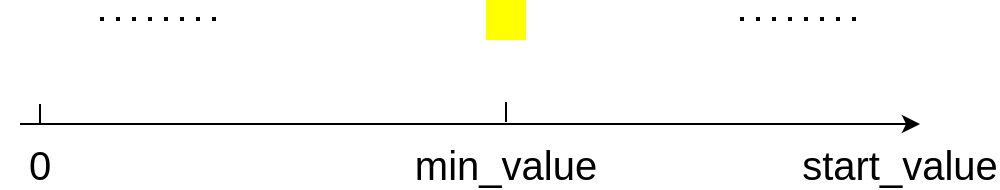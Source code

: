 <mxfile version="15.1.0" type="github">
  <diagram id="AEQYp4O1t-IQ-jwBRmct" name="Page-1">
    <mxGraphModel dx="782" dy="468" grid="1" gridSize="10" guides="1" tooltips="1" connect="1" arrows="1" fold="1" page="1" pageScale="1" pageWidth="850" pageHeight="1100" math="0" shadow="0">
      <root>
        <mxCell id="0" />
        <mxCell id="1" parent="0" />
        <mxCell id="IQzbp1bgOjGsrtWS4UyJ-2" value="" style="endArrow=classic;html=1;fontColor=#FF0000;rounded=0;jumpStyle=none;" edge="1" parent="1">
          <mxGeometry width="50" height="50" relative="1" as="geometry">
            <mxPoint x="50" y="360" as="sourcePoint" />
            <mxPoint x="500" y="360" as="targetPoint" />
          </mxGeometry>
        </mxCell>
        <mxCell id="IQzbp1bgOjGsrtWS4UyJ-3" value="" style="shape=image;html=1;verticalAlign=top;verticalLabelPosition=bottom;labelBackgroundColor=#ffffff;imageAspect=0;aspect=fixed;image=https://cdn1.iconfinder.com/data/icons/silk2/cross.png;sketch=0;fontColor=#FF0000;" vertex="1" parent="1">
          <mxGeometry x="160" y="300" width="16" height="16" as="geometry" />
        </mxCell>
        <mxCell id="IQzbp1bgOjGsrtWS4UyJ-5" value="" style="shape=image;html=1;verticalAlign=top;verticalLabelPosition=bottom;labelBackgroundColor=#ffffff;imageAspect=0;aspect=fixed;image=https://cdn1.iconfinder.com/data/icons/silk2/cross.png;sketch=0;fontColor=#FF0000;" vertex="1" parent="1">
          <mxGeometry x="190" y="300" width="16" height="16" as="geometry" />
        </mxCell>
        <mxCell id="IQzbp1bgOjGsrtWS4UyJ-6" value="" style="shape=image;html=1;verticalAlign=top;verticalLabelPosition=bottom;labelBackgroundColor=#ffffff;imageAspect=0;aspect=fixed;image=https://cdn1.iconfinder.com/data/icons/silk2/cross.png;sketch=0;fontColor=#FF0000;" vertex="1" parent="1">
          <mxGeometry x="220" y="300" width="16" height="16" as="geometry" />
        </mxCell>
        <mxCell id="IQzbp1bgOjGsrtWS4UyJ-7" value="" style="shape=image;html=1;verticalAlign=top;verticalLabelPosition=bottom;labelBackgroundColor=#ffffff;imageAspect=0;aspect=fixed;image=https://cdn1.iconfinder.com/data/icons/silk2/cross.png;sketch=0;fontColor=#FF0000;" vertex="1" parent="1">
          <mxGeometry x="250" y="300" width="16" height="16" as="geometry" />
        </mxCell>
        <mxCell id="IQzbp1bgOjGsrtWS4UyJ-8" value="" style="shape=image;html=1;verticalAlign=top;verticalLabelPosition=bottom;labelBackgroundColor=#ffffff;imageAspect=0;aspect=fixed;image=https://cdn3.iconfinder.com/data/icons/flat-actions-icons-9/512/Tick_Mark-128.png;sketch=0;fontColor=#FF0000;imageBackground=#FFFF00;" vertex="1" parent="1">
          <mxGeometry x="283" y="298" width="20" height="20" as="geometry" />
        </mxCell>
        <mxCell id="IQzbp1bgOjGsrtWS4UyJ-9" value="" style="shape=image;html=1;verticalAlign=top;verticalLabelPosition=bottom;labelBackgroundColor=#ffffff;imageAspect=0;aspect=fixed;image=https://cdn3.iconfinder.com/data/icons/flat-actions-icons-9/512/Tick_Mark-128.png;sketch=0;fontColor=#FF0000;" vertex="1" parent="1">
          <mxGeometry x="313" y="298" width="20" height="20" as="geometry" />
        </mxCell>
        <mxCell id="IQzbp1bgOjGsrtWS4UyJ-10" value="" style="shape=image;html=1;verticalAlign=top;verticalLabelPosition=bottom;labelBackgroundColor=#ffffff;imageAspect=0;aspect=fixed;image=https://cdn3.iconfinder.com/data/icons/flat-actions-icons-9/512/Tick_Mark-128.png;sketch=0;fontColor=#FF0000;" vertex="1" parent="1">
          <mxGeometry x="343" y="298" width="20" height="20" as="geometry" />
        </mxCell>
        <mxCell id="IQzbp1bgOjGsrtWS4UyJ-11" value="" style="shape=image;html=1;verticalAlign=top;verticalLabelPosition=bottom;labelBackgroundColor=#ffffff;imageAspect=0;aspect=fixed;image=https://cdn3.iconfinder.com/data/icons/flat-actions-icons-9/512/Tick_Mark-128.png;sketch=0;fontColor=#FF0000;" vertex="1" parent="1">
          <mxGeometry x="373" y="298" width="20" height="20" as="geometry" />
        </mxCell>
        <mxCell id="IQzbp1bgOjGsrtWS4UyJ-13" value="" style="endArrow=none;dashed=1;html=1;dashPattern=1 3;strokeWidth=2;fontColor=#FF0000;" edge="1" parent="1">
          <mxGeometry width="50" height="50" relative="1" as="geometry">
            <mxPoint x="410" y="307.5" as="sourcePoint" />
            <mxPoint x="470" y="307.5" as="targetPoint" />
          </mxGeometry>
        </mxCell>
        <mxCell id="IQzbp1bgOjGsrtWS4UyJ-15" value="" style="endArrow=none;dashed=1;html=1;dashPattern=1 3;strokeWidth=2;fontColor=#FF0000;" edge="1" parent="1">
          <mxGeometry width="50" height="50" relative="1" as="geometry">
            <mxPoint x="90" y="307.5" as="sourcePoint" />
            <mxPoint x="150" y="307.5" as="targetPoint" />
          </mxGeometry>
        </mxCell>
        <mxCell id="IQzbp1bgOjGsrtWS4UyJ-16" value="&lt;font color=&quot;#000000&quot; style=&quot;font-size: 20px&quot;&gt;start_value&lt;/font&gt;" style="text;html=1;strokeColor=none;fillColor=none;align=center;verticalAlign=middle;whiteSpace=wrap;rounded=0;sketch=0;fontColor=#FF0000;" vertex="1" parent="1">
          <mxGeometry x="470" y="370" width="40" height="20" as="geometry" />
        </mxCell>
        <mxCell id="IQzbp1bgOjGsrtWS4UyJ-18" value="" style="endArrow=none;html=1;fontColor=#FF0000;" edge="1" parent="1">
          <mxGeometry width="50" height="50" relative="1" as="geometry">
            <mxPoint x="60" y="360" as="sourcePoint" />
            <mxPoint x="60" y="350" as="targetPoint" />
          </mxGeometry>
        </mxCell>
        <mxCell id="IQzbp1bgOjGsrtWS4UyJ-19" value="&lt;font color=&quot;#000000&quot; style=&quot;font-size: 20px&quot;&gt;0&lt;/font&gt;" style="text;html=1;strokeColor=none;fillColor=none;align=center;verticalAlign=middle;whiteSpace=wrap;rounded=0;sketch=0;fontColor=#FF0000;" vertex="1" parent="1">
          <mxGeometry x="40" y="370" width="40" height="20" as="geometry" />
        </mxCell>
        <mxCell id="IQzbp1bgOjGsrtWS4UyJ-22" value="" style="endArrow=none;html=1;fontColor=#FF0000;" edge="1" parent="1">
          <mxGeometry width="50" height="50" relative="1" as="geometry">
            <mxPoint x="293" y="359" as="sourcePoint" />
            <mxPoint x="293" y="349" as="targetPoint" />
          </mxGeometry>
        </mxCell>
        <mxCell id="IQzbp1bgOjGsrtWS4UyJ-24" value="&lt;font color=&quot;#000000&quot; style=&quot;font-size: 20px&quot;&gt;min_value&lt;/font&gt;" style="text;html=1;strokeColor=none;fillColor=none;align=center;verticalAlign=middle;whiteSpace=wrap;rounded=0;sketch=0;fontColor=#FF0000;" vertex="1" parent="1">
          <mxGeometry x="273" y="370" width="40" height="20" as="geometry" />
        </mxCell>
      </root>
    </mxGraphModel>
  </diagram>
</mxfile>
